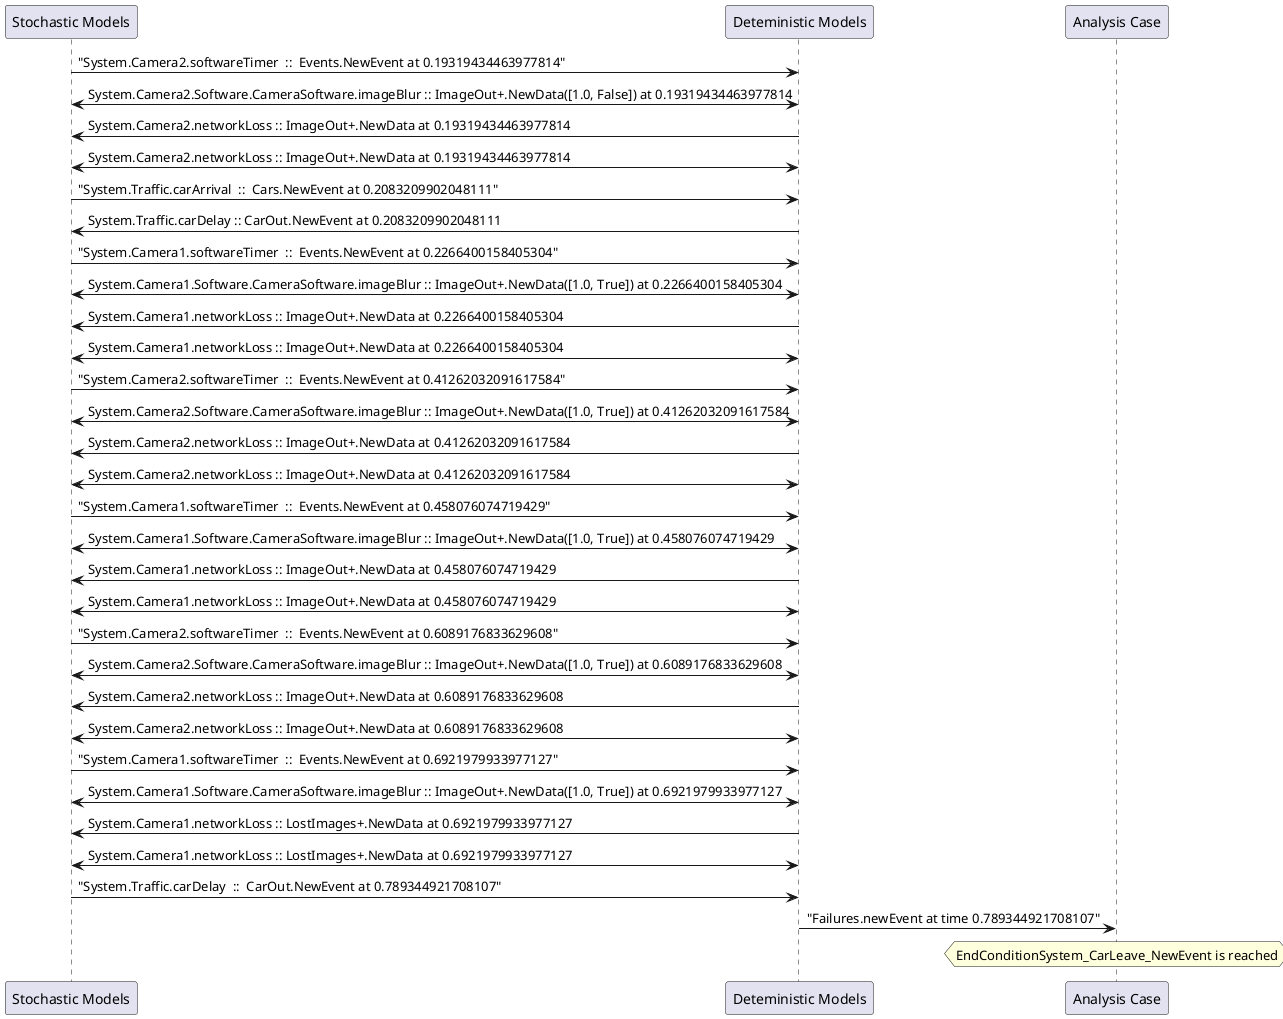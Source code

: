 
	@startuml
	participant "Stochastic Models" as stochmodel
	participant "Deteministic Models" as detmodel
	participant "Analysis Case" as analysis
	{39891_stop} stochmodel -> detmodel : "System.Camera2.softwareTimer  ::  Events.NewEvent at 0.19319434463977814"
detmodel <-> stochmodel : System.Camera2.Software.CameraSoftware.imageBlur :: ImageOut+.NewData([1.0, False]) at 0.19319434463977814
detmodel -> stochmodel : System.Camera2.networkLoss :: ImageOut+.NewData at 0.19319434463977814
detmodel <-> stochmodel : System.Camera2.networkLoss :: ImageOut+.NewData at 0.19319434463977814
{39906_stop} stochmodel -> detmodel : "System.Traffic.carArrival  ::  Cars.NewEvent at 0.2083209902048111"
{39914_start} detmodel -> stochmodel : System.Traffic.carDelay :: CarOut.NewEvent at 0.2083209902048111
{39876_stop} stochmodel -> detmodel : "System.Camera1.softwareTimer  ::  Events.NewEvent at 0.2266400158405304"
detmodel <-> stochmodel : System.Camera1.Software.CameraSoftware.imageBlur :: ImageOut+.NewData([1.0, True]) at 0.2266400158405304
detmodel -> stochmodel : System.Camera1.networkLoss :: ImageOut+.NewData at 0.2266400158405304
detmodel <-> stochmodel : System.Camera1.networkLoss :: ImageOut+.NewData at 0.2266400158405304
{39892_stop} stochmodel -> detmodel : "System.Camera2.softwareTimer  ::  Events.NewEvent at 0.41262032091617584"
detmodel <-> stochmodel : System.Camera2.Software.CameraSoftware.imageBlur :: ImageOut+.NewData([1.0, True]) at 0.41262032091617584
detmodel -> stochmodel : System.Camera2.networkLoss :: ImageOut+.NewData at 0.41262032091617584
detmodel <-> stochmodel : System.Camera2.networkLoss :: ImageOut+.NewData at 0.41262032091617584
{39877_stop} stochmodel -> detmodel : "System.Camera1.softwareTimer  ::  Events.NewEvent at 0.458076074719429"
detmodel <-> stochmodel : System.Camera1.Software.CameraSoftware.imageBlur :: ImageOut+.NewData([1.0, True]) at 0.458076074719429
detmodel -> stochmodel : System.Camera1.networkLoss :: ImageOut+.NewData at 0.458076074719429
detmodel <-> stochmodel : System.Camera1.networkLoss :: ImageOut+.NewData at 0.458076074719429
{39893_stop} stochmodel -> detmodel : "System.Camera2.softwareTimer  ::  Events.NewEvent at 0.6089176833629608"
detmodel <-> stochmodel : System.Camera2.Software.CameraSoftware.imageBlur :: ImageOut+.NewData([1.0, True]) at 0.6089176833629608
detmodel -> stochmodel : System.Camera2.networkLoss :: ImageOut+.NewData at 0.6089176833629608
detmodel <-> stochmodel : System.Camera2.networkLoss :: ImageOut+.NewData at 0.6089176833629608
{39878_stop} stochmodel -> detmodel : "System.Camera1.softwareTimer  ::  Events.NewEvent at 0.6921979933977127"
detmodel <-> stochmodel : System.Camera1.Software.CameraSoftware.imageBlur :: ImageOut+.NewData([1.0, True]) at 0.6921979933977127
detmodel -> stochmodel : System.Camera1.networkLoss :: LostImages+.NewData at 0.6921979933977127
detmodel <-> stochmodel : System.Camera1.networkLoss :: LostImages+.NewData at 0.6921979933977127
{39914_stop} stochmodel -> detmodel : "System.Traffic.carDelay  ::  CarOut.NewEvent at 0.789344921708107"
{39914_start} <-> {39914_stop} : delay
detmodel -> analysis : "Failures.newEvent at time 0.789344921708107"
hnote over analysis 
EndConditionSystem_CarLeave_NewEvent is reached
endnote
@enduml